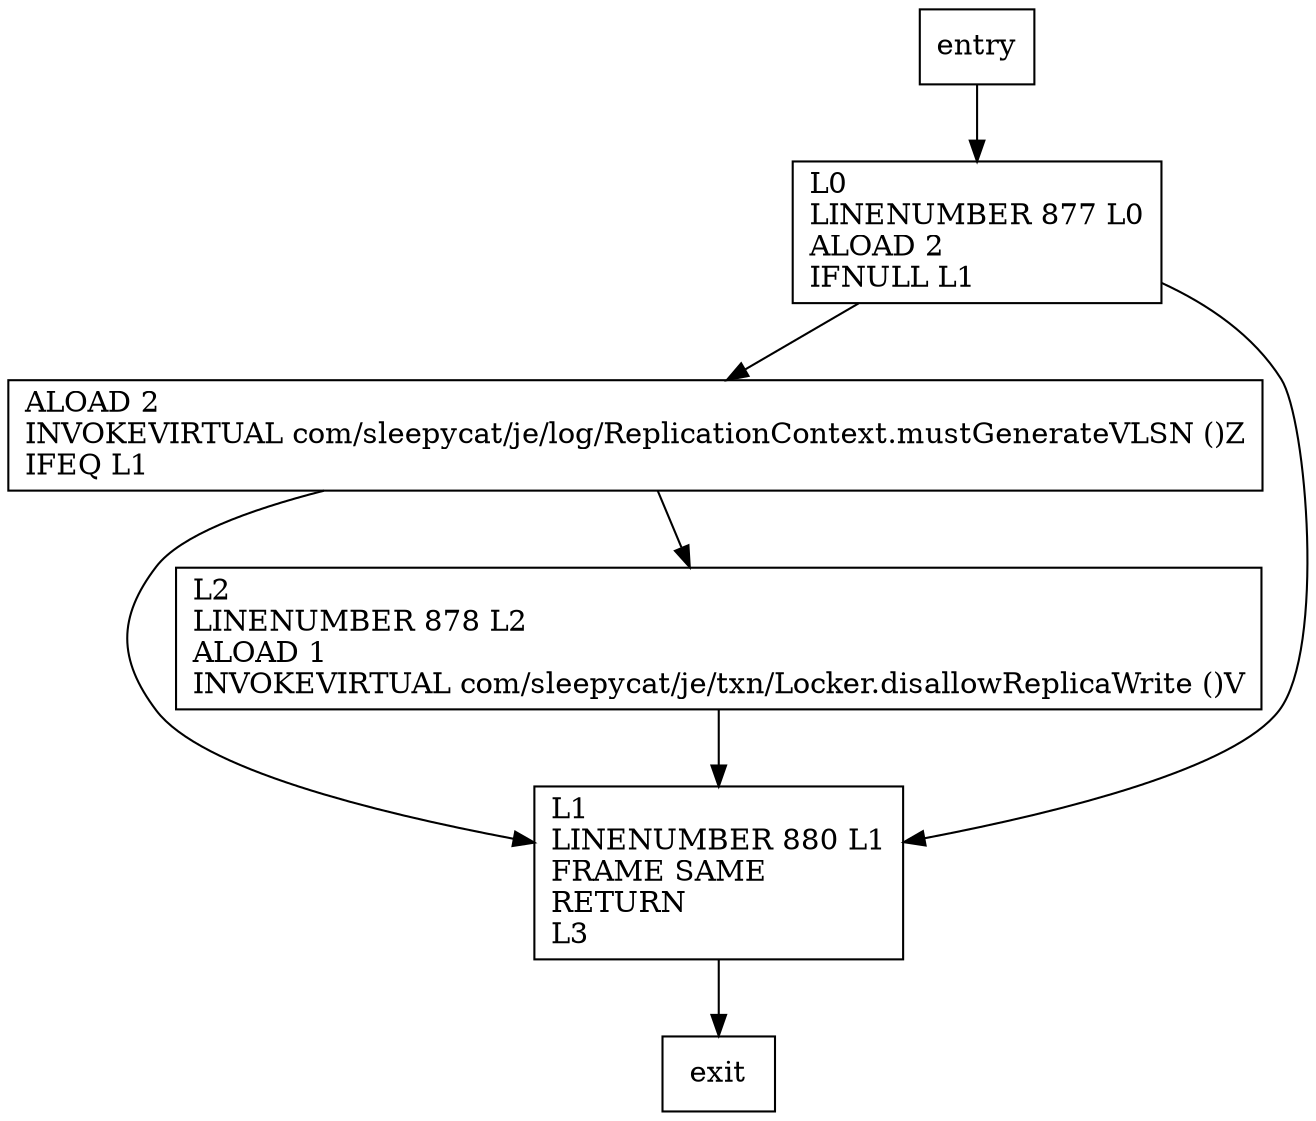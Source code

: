 digraph checkReplicaWrite {
node [shape=record];
1679267064 [label="ALOAD 2\lINVOKEVIRTUAL com/sleepycat/je/log/ReplicationContext.mustGenerateVLSN ()Z\lIFEQ L1\l"];
1194874598 [label="L1\lLINENUMBER 880 L1\lFRAME SAME\lRETURN\lL3\l"];
1423287268 [label="L2\lLINENUMBER 878 L2\lALOAD 1\lINVOKEVIRTUAL com/sleepycat/je/txn/Locker.disallowReplicaWrite ()V\l"];
290364452 [label="L0\lLINENUMBER 877 L0\lALOAD 2\lIFNULL L1\l"];
entry;
exit;
entry -> 290364452
1679267064 -> 1194874598
1679267064 -> 1423287268
1194874598 -> exit
1423287268 -> 1194874598
290364452 -> 1679267064
290364452 -> 1194874598
}

